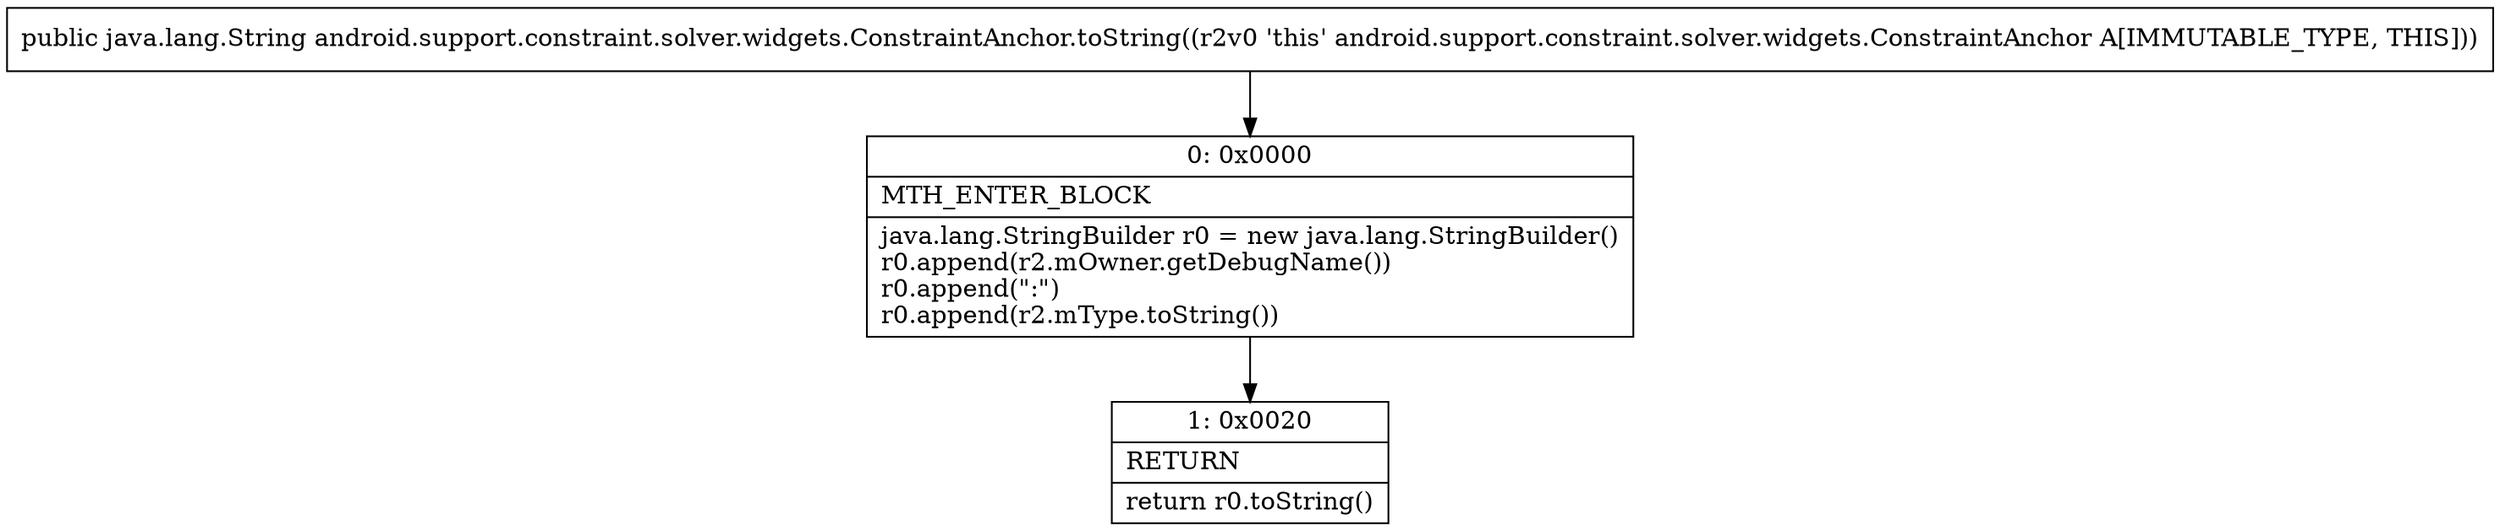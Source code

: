 digraph "CFG forandroid.support.constraint.solver.widgets.ConstraintAnchor.toString()Ljava\/lang\/String;" {
Node_0 [shape=record,label="{0\:\ 0x0000|MTH_ENTER_BLOCK\l|java.lang.StringBuilder r0 = new java.lang.StringBuilder()\lr0.append(r2.mOwner.getDebugName())\lr0.append(\":\")\lr0.append(r2.mType.toString())\l}"];
Node_1 [shape=record,label="{1\:\ 0x0020|RETURN\l|return r0.toString()\l}"];
MethodNode[shape=record,label="{public java.lang.String android.support.constraint.solver.widgets.ConstraintAnchor.toString((r2v0 'this' android.support.constraint.solver.widgets.ConstraintAnchor A[IMMUTABLE_TYPE, THIS])) }"];
MethodNode -> Node_0;
Node_0 -> Node_1;
}

